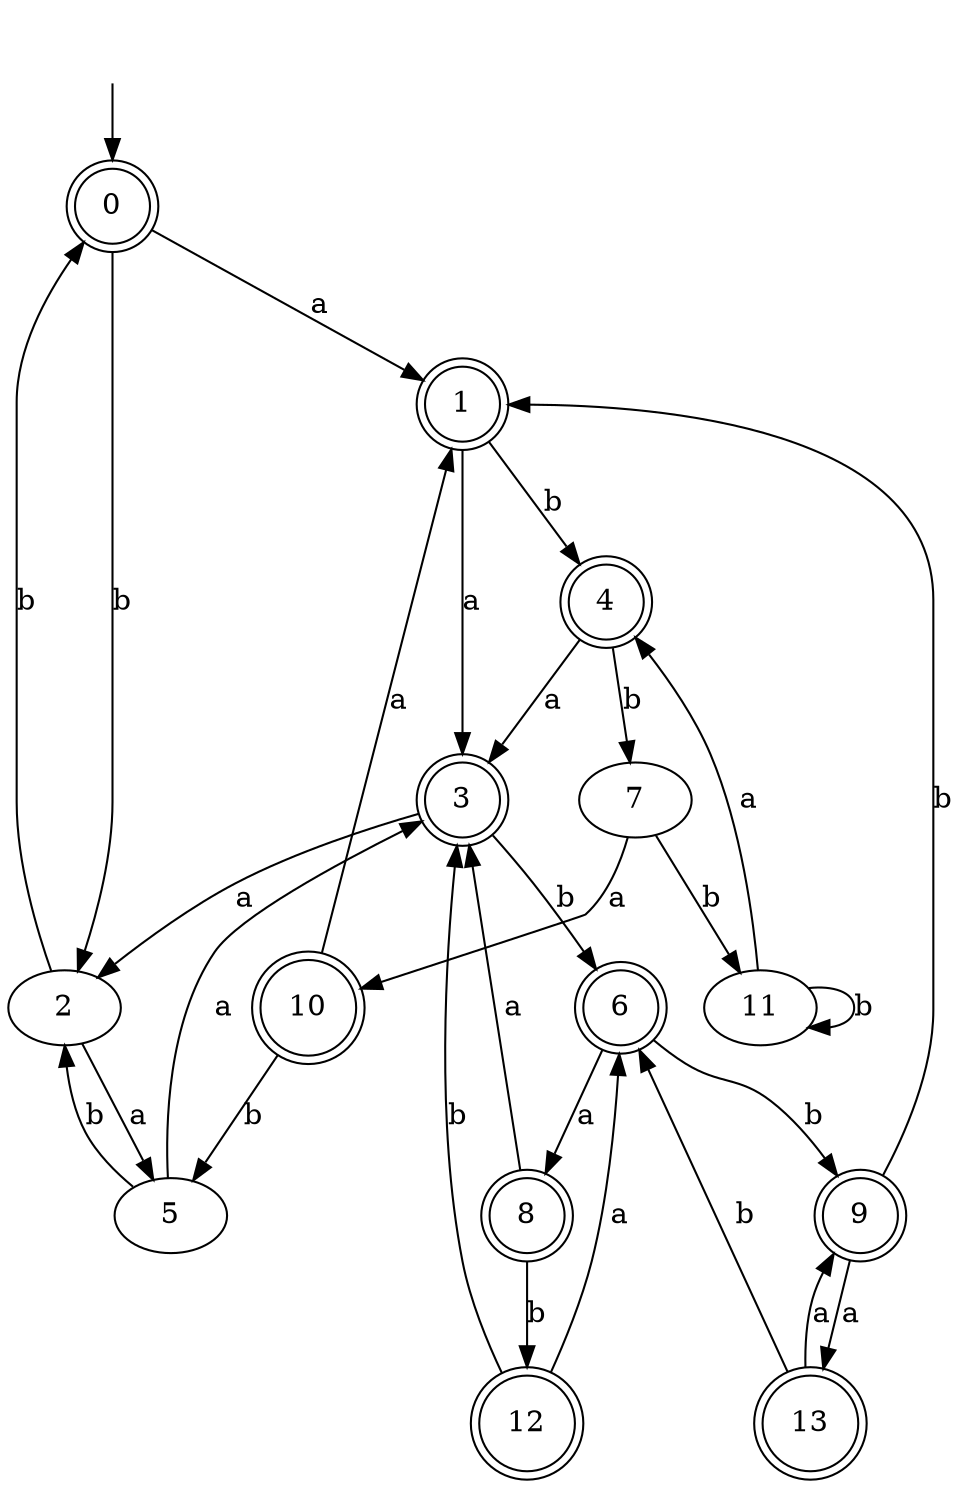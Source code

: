 digraph RandomDFA {
  __start0 [label="", shape=none];
  __start0 -> 0 [label=""];
  0 [shape=circle] [shape=doublecircle]
  0 -> 1 [label="a"]
  0 -> 2 [label="b"]
  1 [shape=doublecircle]
  1 -> 3 [label="a"]
  1 -> 4 [label="b"]
  2
  2 -> 5 [label="a"]
  2 -> 0 [label="b"]
  3 [shape=doublecircle]
  3 -> 2 [label="a"]
  3 -> 6 [label="b"]
  4 [shape=doublecircle]
  4 -> 3 [label="a"]
  4 -> 7 [label="b"]
  5
  5 -> 3 [label="a"]
  5 -> 2 [label="b"]
  6 [shape=doublecircle]
  6 -> 8 [label="a"]
  6 -> 9 [label="b"]
  7
  7 -> 10 [label="a"]
  7 -> 11 [label="b"]
  8 [shape=doublecircle]
  8 -> 3 [label="a"]
  8 -> 12 [label="b"]
  9 [shape=doublecircle]
  9 -> 13 [label="a"]
  9 -> 1 [label="b"]
  10 [shape=doublecircle]
  10 -> 1 [label="a"]
  10 -> 5 [label="b"]
  11
  11 -> 4 [label="a"]
  11 -> 11 [label="b"]
  12 [shape=doublecircle]
  12 -> 6 [label="a"]
  12 -> 3 [label="b"]
  13 [shape=doublecircle]
  13 -> 9 [label="a"]
  13 -> 6 [label="b"]
}
